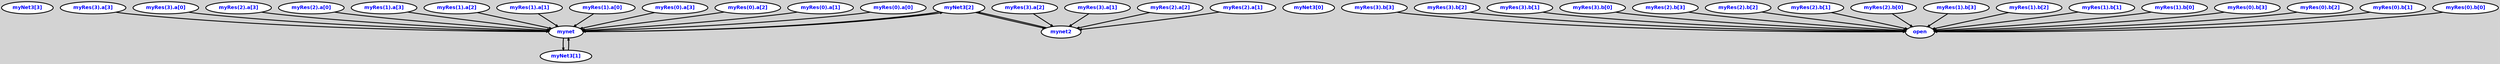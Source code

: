 digraph {

ordering=out;
	ranksep=.4;
	bgcolor="lightgrey"; node [fixedsize=false, fontsize=12, fontname="Helvetica-bold", fontcolor="blue"
		width=.25, height=.25, color="black", fillcolor="white", style="filled, solid, bold"];
	edge [arrowsize=.5, color="black", style="bold"]  n0 [label="myNet3[3]"];
  n1 [label="myNet3[2]"];
  n2 [label="myNet3[1]"];
  n3 [label="myNet3[0]"];
  n4 [label="mynet"];
  n5 [label="mynet2"];
  n6 [label="open"];
  p0 [label="myRes(3).a[3]"];
  p1 [label="myRes(3).a[2]"];
  p2 [label="myRes(3).a[1]"];
  p3 [label="myRes(3).a[0]"];
  p4 [label="myRes(3).b[3]"];
  p5 [label="myRes(3).b[2]"];
  p6 [label="myRes(3).b[1]"];
  p7 [label="myRes(3).b[0]"];
  p8 [label="myRes(2).a[3]"];
  p9 [label="myRes(2).a[2]"];
  p10 [label="myRes(2).a[1]"];
  p11 [label="myRes(2).a[0]"];
  p12 [label="myRes(2).b[3]"];
  p13 [label="myRes(2).b[2]"];
  p14 [label="myRes(2).b[1]"];
  p15 [label="myRes(2).b[0]"];
  p16 [label="myRes(1).a[3]"];
  p17 [label="myRes(1).a[2]"];
  p18 [label="myRes(1).a[1]"];
  p19 [label="myRes(1).a[0]"];
  p20 [label="myRes(1).b[3]"];
  p21 [label="myRes(1).b[2]"];
  p22 [label="myRes(1).b[1]"];
  p23 [label="myRes(1).b[0]"];
  p24 [label="myRes(0).a[3]"];
  p25 [label="myRes(0).a[2]"];
  p26 [label="myRes(0).a[1]"];
  p27 [label="myRes(0).a[0]"];
  p28 [label="myRes(0).b[3]"];
  p29 [label="myRes(0).b[2]"];
  p30 [label="myRes(0).b[1]"];
  p31 [label="myRes(0).b[0]"];
  n1 -> n4;
  n1 -> n5;
  n2 -> n4;
  n4 -> n2;
  n4 -> n1;
  n5 -> n1;
  p0 -> n4;
  p1 -> n5;
  p2 -> n5;
  p3 -> n4;
  p4 -> n6;
  p5 -> n6;
  p6 -> n6;
  p7 -> n6;
  p8 -> n4;
  p9 -> n5;
  p10 -> n5;
  p11 -> n4;
  p12 -> n6;
  p13 -> n6;
  p14 -> n6;
  p15 -> n6;
  p17 -> n4;
  p16 -> n4;
  p19 -> n4;
  p18 -> n4;
  p21 -> n6;
  p20 -> n6;
  p23 -> n6;
  p22 -> n6;
  p25 -> n4;
  p24 -> n4;
  p27 -> n4;
  p26 -> n4;
  p29 -> n6;
  p28 -> n6;
  p31 -> n6;
  p30 -> n6;
}
